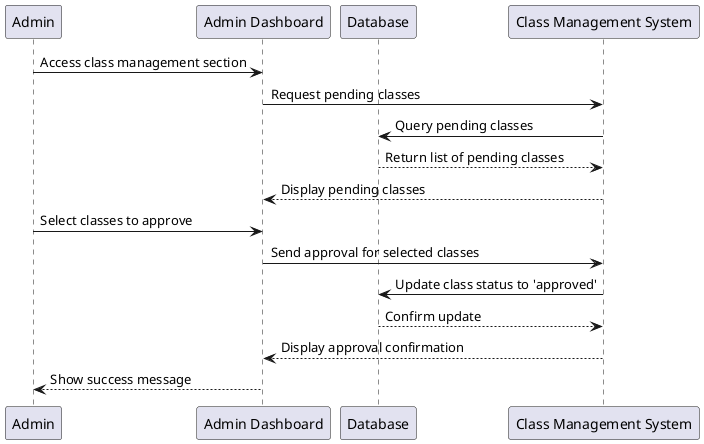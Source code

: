 @startuml
participant Admin as A
participant "Admin Dashboard" as AD
participant "Database" as DB
participant "Class Management System" as CMS

A -> AD: Access class management section
AD -> CMS: Request pending classes
CMS -> DB: Query pending classes
DB --> CMS: Return list of pending classes
CMS --> AD: Display pending classes
A -> AD: Select classes to approve
AD -> CMS: Send approval for selected classes
CMS -> DB: Update class status to 'approved'
DB --> CMS: Confirm update
CMS --> AD: Display approval confirmation
AD --> A: Show success message

@enduml